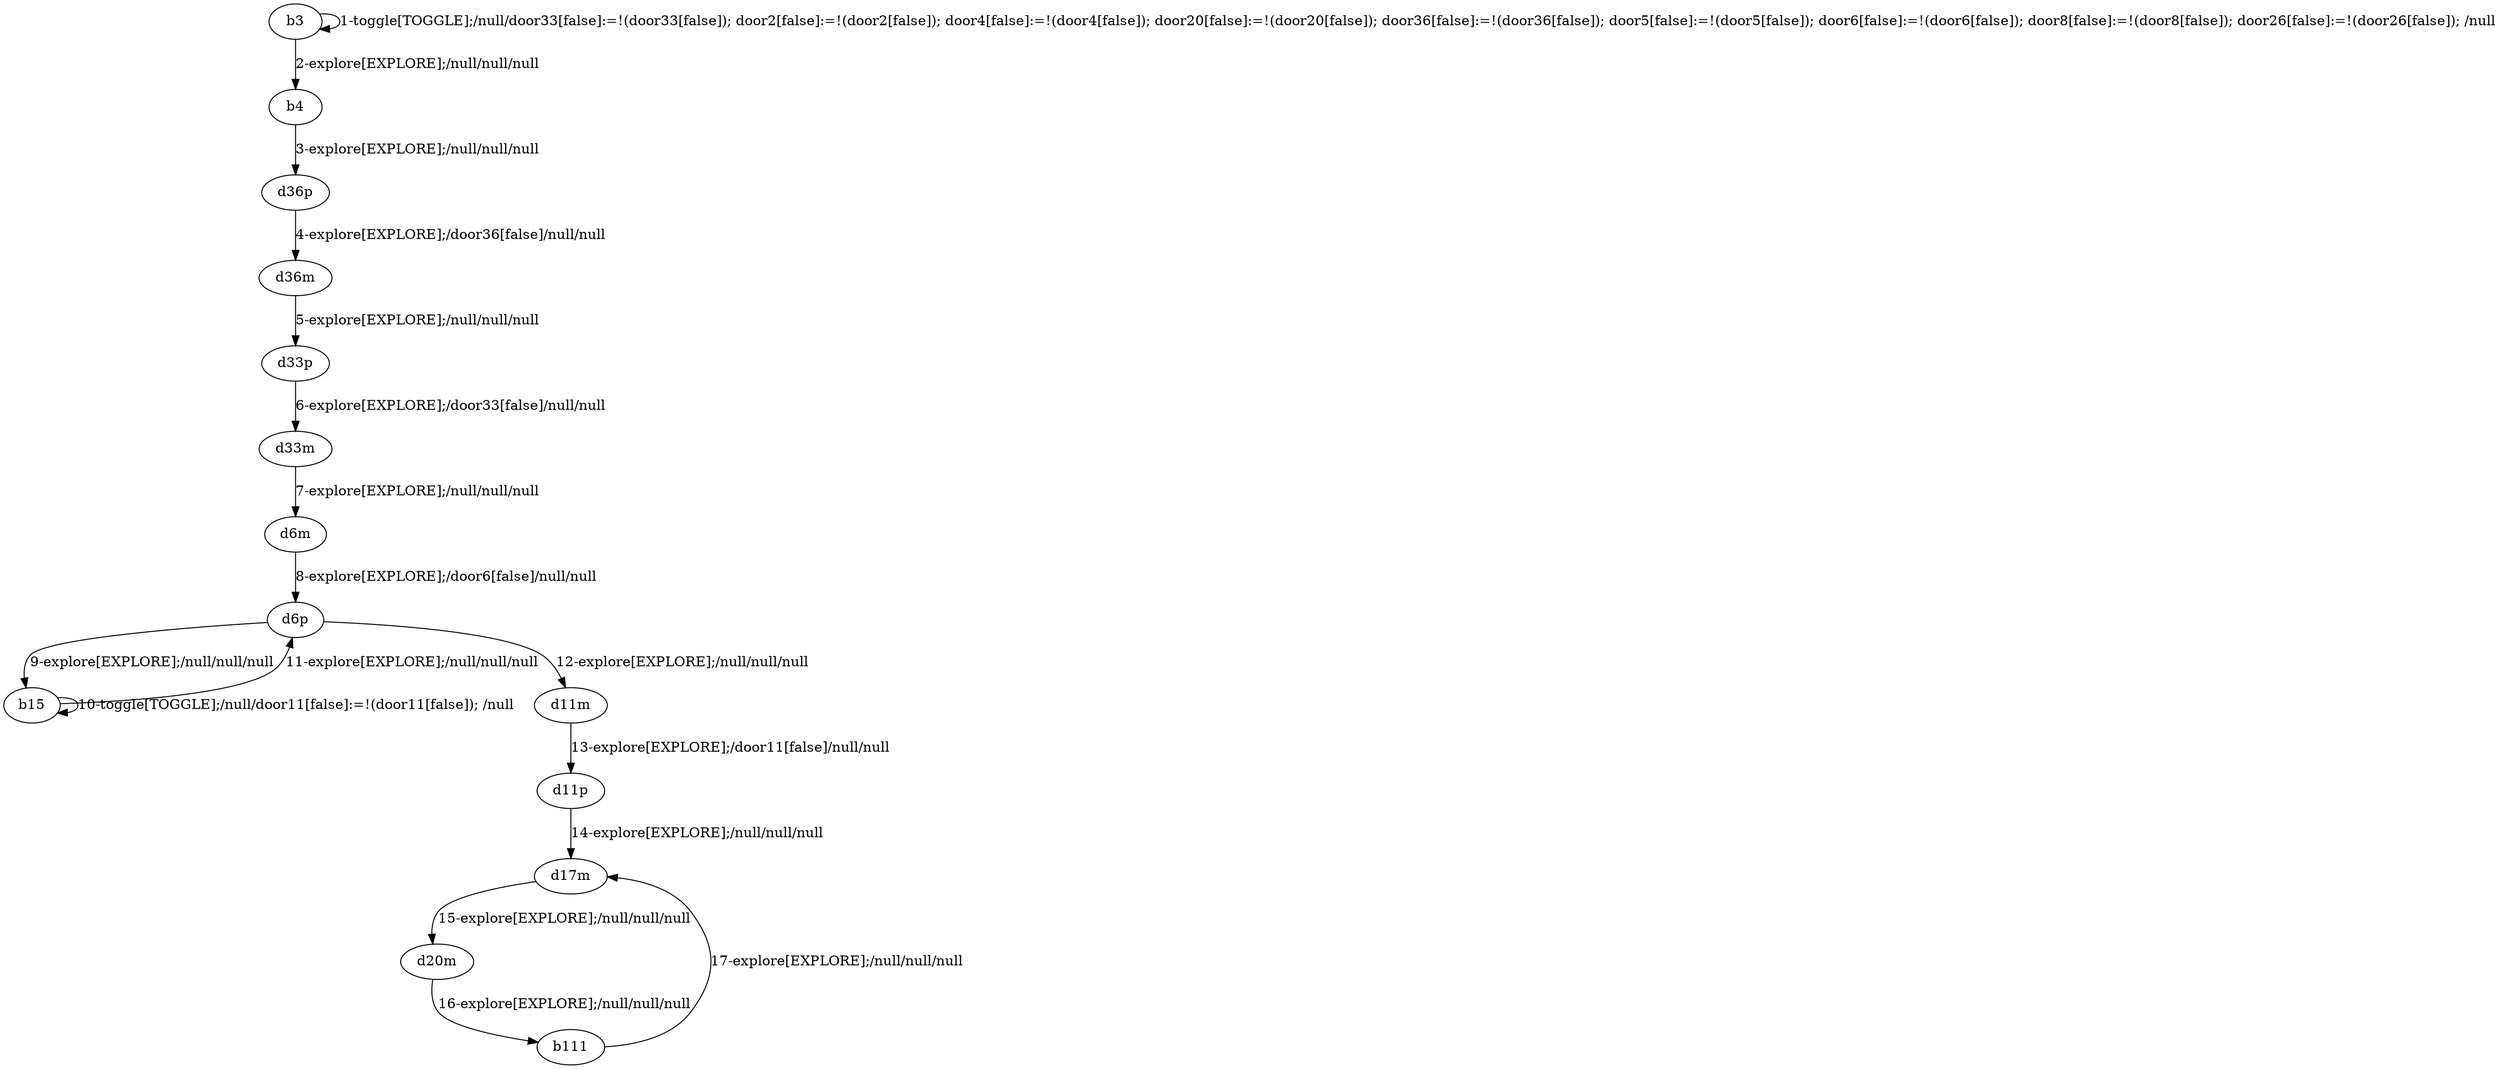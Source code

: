 # Total number of goals covered by this test: 3
# d17m --> d20m
# d20m --> b111
# b111 --> d17m

digraph g {
"b3" -> "b3" [label = "1-toggle[TOGGLE];/null/door33[false]:=!(door33[false]); door2[false]:=!(door2[false]); door4[false]:=!(door4[false]); door20[false]:=!(door20[false]); door36[false]:=!(door36[false]); door5[false]:=!(door5[false]); door6[false]:=!(door6[false]); door8[false]:=!(door8[false]); door26[false]:=!(door26[false]); /null"];
"b3" -> "b4" [label = "2-explore[EXPLORE];/null/null/null"];
"b4" -> "d36p" [label = "3-explore[EXPLORE];/null/null/null"];
"d36p" -> "d36m" [label = "4-explore[EXPLORE];/door36[false]/null/null"];
"d36m" -> "d33p" [label = "5-explore[EXPLORE];/null/null/null"];
"d33p" -> "d33m" [label = "6-explore[EXPLORE];/door33[false]/null/null"];
"d33m" -> "d6m" [label = "7-explore[EXPLORE];/null/null/null"];
"d6m" -> "d6p" [label = "8-explore[EXPLORE];/door6[false]/null/null"];
"d6p" -> "b15" [label = "9-explore[EXPLORE];/null/null/null"];
"b15" -> "b15" [label = "10-toggle[TOGGLE];/null/door11[false]:=!(door11[false]); /null"];
"b15" -> "d6p" [label = "11-explore[EXPLORE];/null/null/null"];
"d6p" -> "d11m" [label = "12-explore[EXPLORE];/null/null/null"];
"d11m" -> "d11p" [label = "13-explore[EXPLORE];/door11[false]/null/null"];
"d11p" -> "d17m" [label = "14-explore[EXPLORE];/null/null/null"];
"d17m" -> "d20m" [label = "15-explore[EXPLORE];/null/null/null"];
"d20m" -> "b111" [label = "16-explore[EXPLORE];/null/null/null"];
"b111" -> "d17m" [label = "17-explore[EXPLORE];/null/null/null"];
}